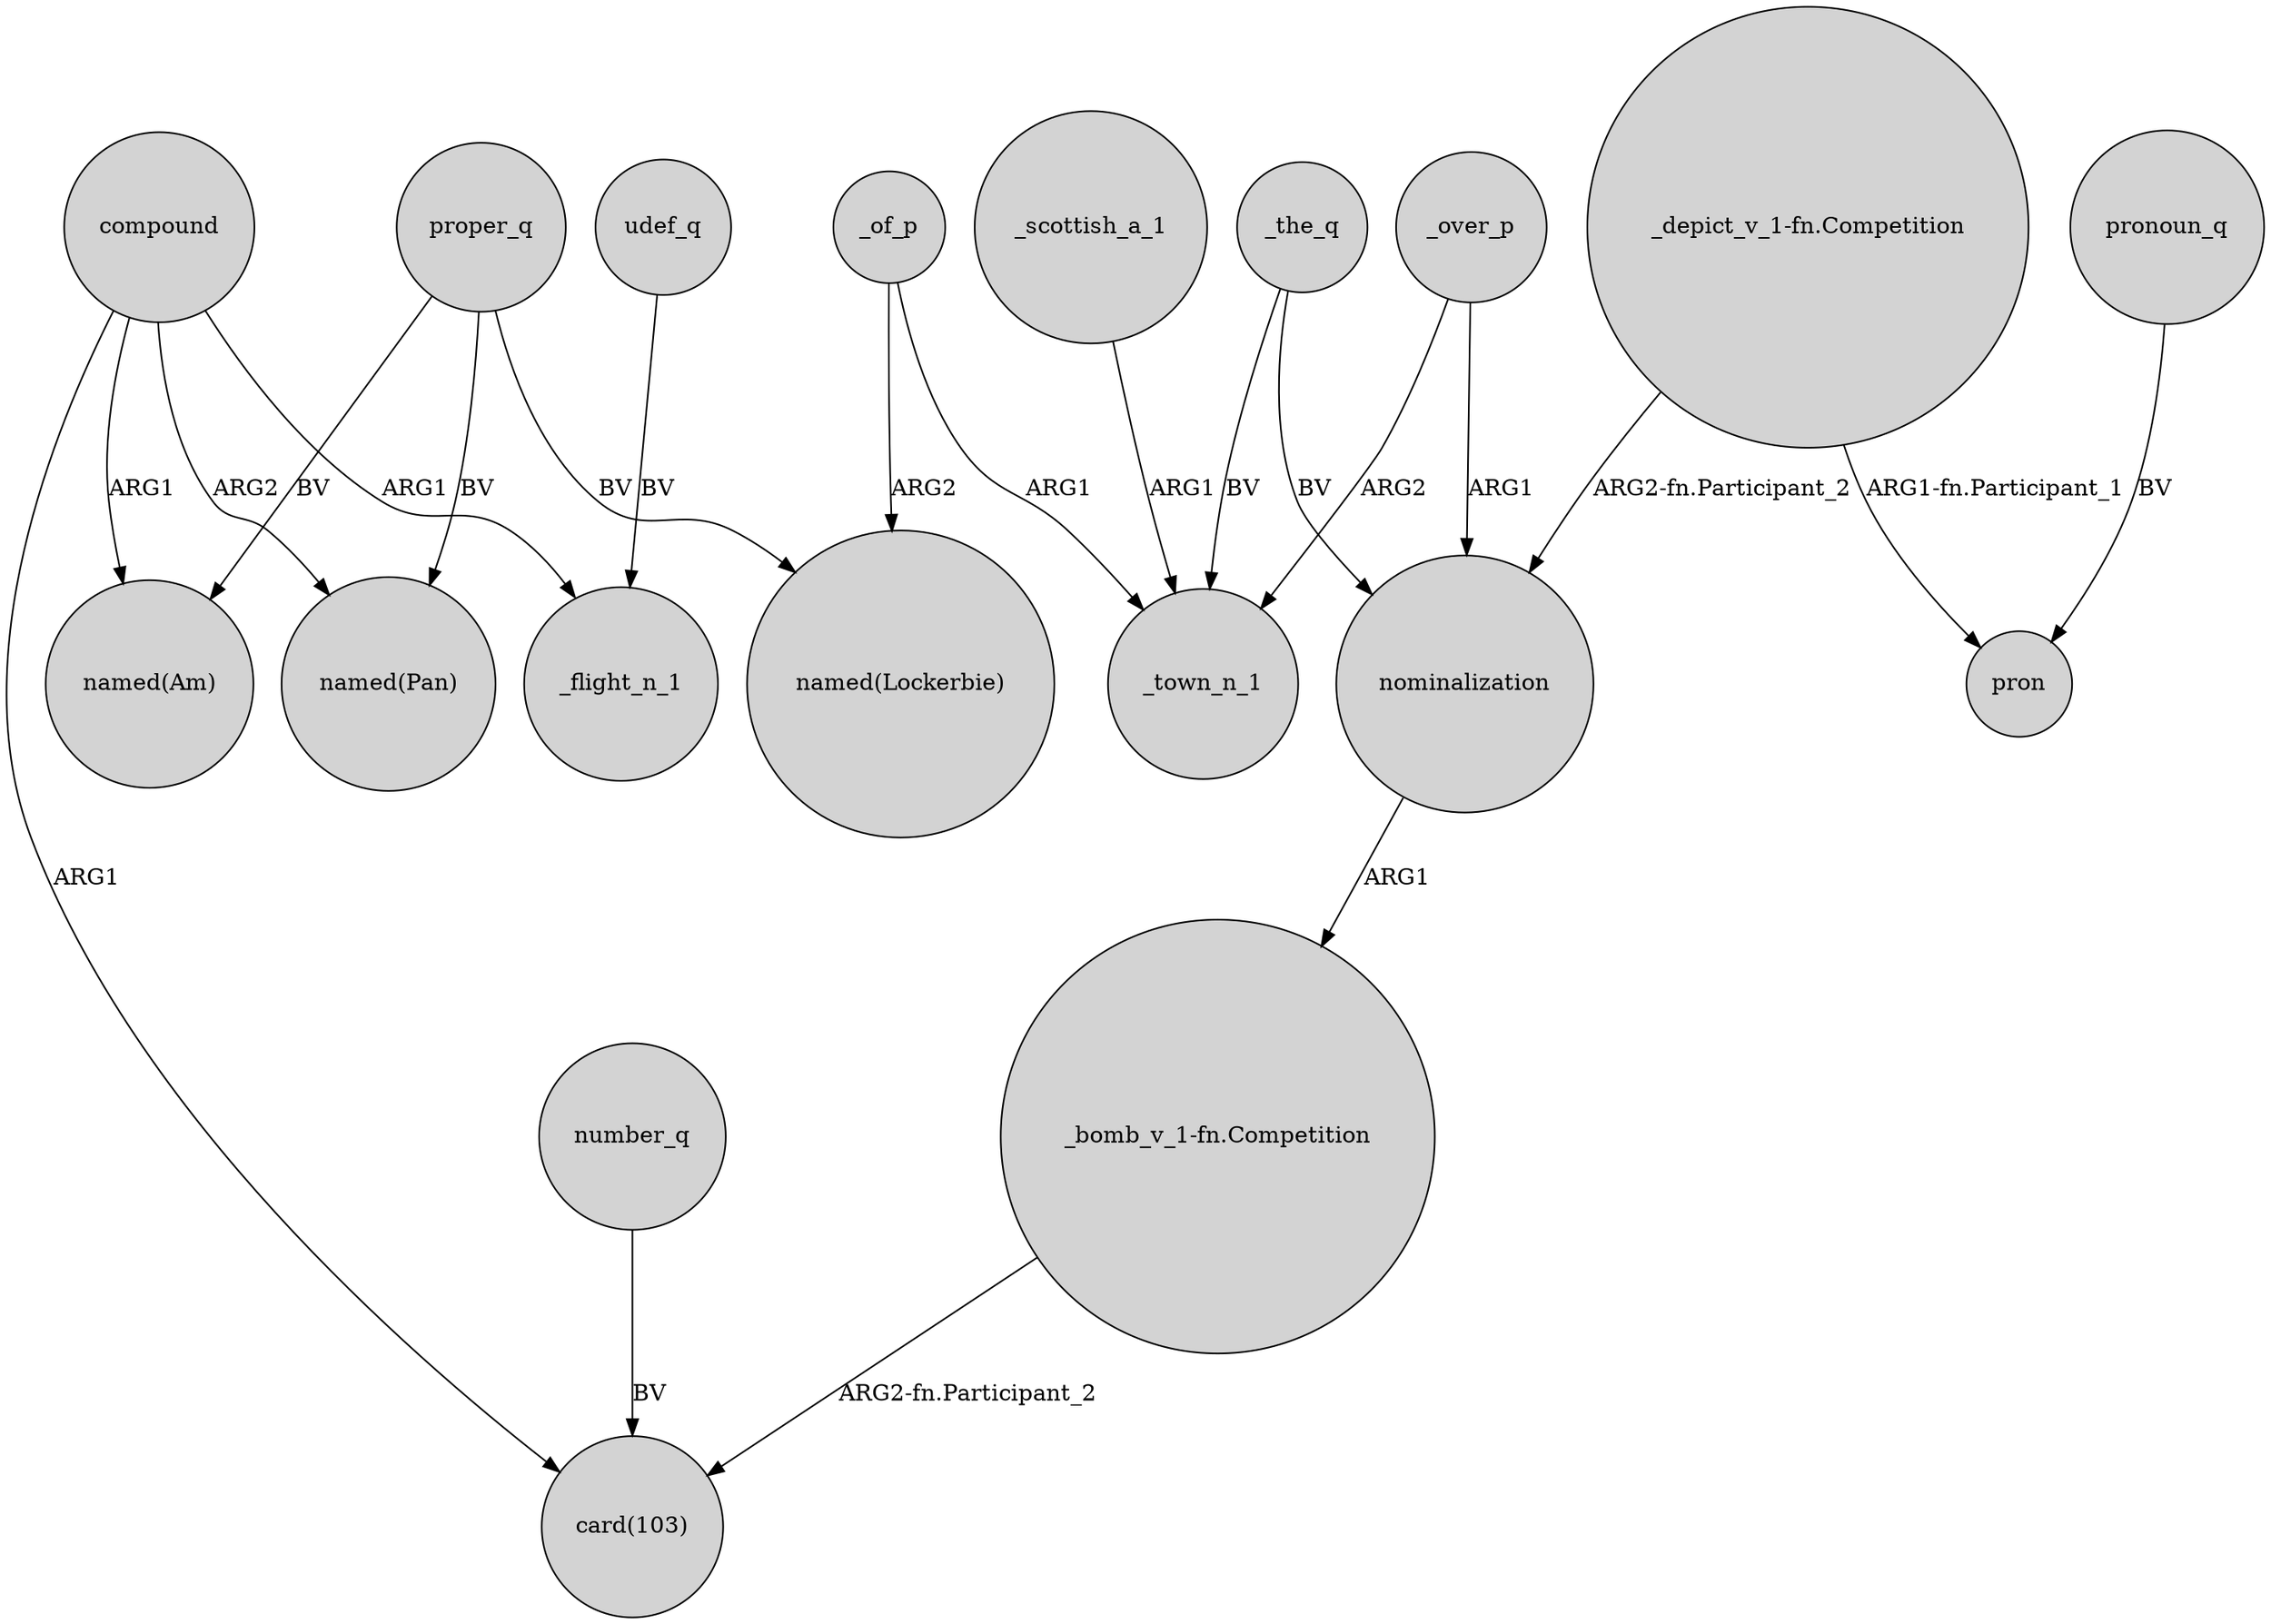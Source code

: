 digraph {
	node [shape=circle style=filled]
	proper_q -> "named(Am)" [label=BV]
	udef_q -> _flight_n_1 [label=BV]
	_the_q -> nominalization [label=BV]
	compound -> _flight_n_1 [label=ARG1]
	"_depict_v_1-fn.Competition" -> pron [label="ARG1-fn.Participant_1"]
	_of_p -> "named(Lockerbie)" [label=ARG2]
	compound -> "named(Pan)" [label=ARG2]
	_scottish_a_1 -> _town_n_1 [label=ARG1]
	proper_q -> "named(Pan)" [label=BV]
	_over_p -> _town_n_1 [label=ARG2]
	compound -> "named(Am)" [label=ARG1]
	_over_p -> nominalization [label=ARG1]
	compound -> "card(103)" [label=ARG1]
	pronoun_q -> pron [label=BV]
	proper_q -> "named(Lockerbie)" [label=BV]
	number_q -> "card(103)" [label=BV]
	_of_p -> _town_n_1 [label=ARG1]
	_the_q -> _town_n_1 [label=BV]
	"_depict_v_1-fn.Competition" -> nominalization [label="ARG2-fn.Participant_2"]
	"_bomb_v_1-fn.Competition" -> "card(103)" [label="ARG2-fn.Participant_2"]
	nominalization -> "_bomb_v_1-fn.Competition" [label=ARG1]
}
